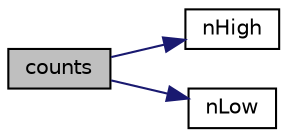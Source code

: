 digraph "counts"
{
  bgcolor="transparent";
  edge [fontname="Helvetica",fontsize="10",labelfontname="Helvetica",labelfontsize="10"];
  node [fontname="Helvetica",fontsize="10",shape=record];
  rankdir="LR";
  Node1 [label="counts",height=0.2,width=0.4,color="black", fillcolor="grey75", style="filled", fontcolor="black"];
  Node1 -> Node2 [color="midnightblue",fontsize="10",style="solid",fontname="Helvetica"];
  Node2 [label="nHigh",height=0.2,width=0.4,color="black",URL="$a01029.html#a7a1ae5248a734564f057a2f4f9a9fa05",tooltip="Return the number of elements > bins[bins.size()-1]. "];
  Node1 -> Node3 [color="midnightblue",fontsize="10",style="solid",fontname="Helvetica"];
  Node3 [label="nLow",height=0.2,width=0.4,color="black",URL="$a01029.html#ab66599b63ca66e433704d36aa6f5d4cd",tooltip="Return the number of elements <= bins[0]. "];
}
